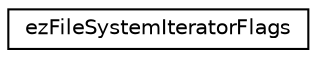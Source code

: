 digraph "Graphical Class Hierarchy"
{
 // LATEX_PDF_SIZE
  edge [fontname="Helvetica",fontsize="10",labelfontname="Helvetica",labelfontsize="10"];
  node [fontname="Helvetica",fontsize="10",shape=record];
  rankdir="LR";
  Node0 [label="ezFileSystemIteratorFlags",height=0.2,width=0.4,color="black", fillcolor="white", style="filled",URL="$db/d33/structez_file_system_iterator_flags.htm",tooltip=" "];
}
